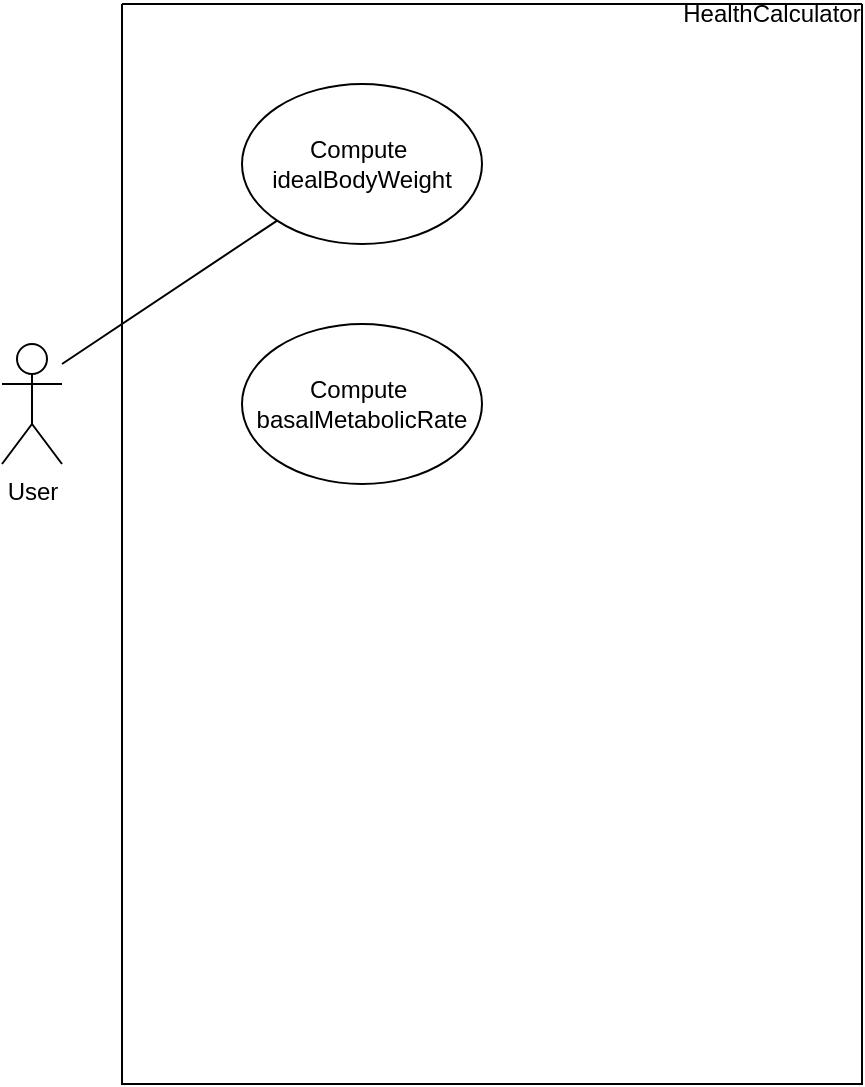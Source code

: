 <mxfile version="26.0.16">
  <diagram name="Pagina-1" id="QwmGnS9-fZA-8RNdgStZ">
    <mxGraphModel dx="1042" dy="565" grid="1" gridSize="10" guides="1" tooltips="1" connect="1" arrows="1" fold="1" page="1" pageScale="1" pageWidth="827" pageHeight="1169" math="0" shadow="0">
      <root>
        <mxCell id="0" />
        <mxCell id="1" parent="0" />
        <mxCell id="AZ-DMNiLDy1ydZZ7lLKW-1" value="User" style="shape=umlActor;verticalLabelPosition=bottom;verticalAlign=top;html=1;outlineConnect=0;" vertex="1" parent="1">
          <mxGeometry x="100" y="180" width="30" height="60" as="geometry" />
        </mxCell>
        <mxCell id="AZ-DMNiLDy1ydZZ7lLKW-2" value="Compute&amp;nbsp; idealBodyWeight" style="ellipse;whiteSpace=wrap;html=1;" vertex="1" parent="1">
          <mxGeometry x="220" y="50" width="120" height="80" as="geometry" />
        </mxCell>
        <mxCell id="AZ-DMNiLDy1ydZZ7lLKW-3" value="Compute&amp;nbsp; basalMetabolicRate" style="ellipse;whiteSpace=wrap;html=1;" vertex="1" parent="1">
          <mxGeometry x="220" y="170" width="120" height="80" as="geometry" />
        </mxCell>
        <mxCell id="AZ-DMNiLDy1ydZZ7lLKW-6" value="" style="endArrow=none;html=1;rounded=0;" edge="1" parent="1" target="AZ-DMNiLDy1ydZZ7lLKW-2">
          <mxGeometry width="50" height="50" relative="1" as="geometry">
            <mxPoint x="130" y="190" as="sourcePoint" />
            <mxPoint x="430" y="270" as="targetPoint" />
          </mxGeometry>
        </mxCell>
        <mxCell id="AZ-DMNiLDy1ydZZ7lLKW-15" value="" style="swimlane;startSize=0;" vertex="1" parent="1">
          <mxGeometry x="160" y="10" width="370" height="540" as="geometry" />
        </mxCell>
        <mxCell id="AZ-DMNiLDy1ydZZ7lLKW-16" value="HealthCalculator" style="text;html=1;align=center;verticalAlign=middle;whiteSpace=wrap;rounded=0;" vertex="1" parent="AZ-DMNiLDy1ydZZ7lLKW-15">
          <mxGeometry x="290" width="70" height="10" as="geometry" />
        </mxCell>
      </root>
    </mxGraphModel>
  </diagram>
</mxfile>

